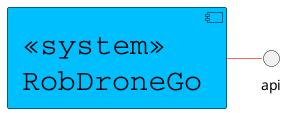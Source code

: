 
@startuml




skinparam component {
    FontSize 30
    BackgroundColor<<Apache>> LightCoral
    BorderColor<<Apache>> #FF6655
    FontName Courier
    BorderColor black
    BackgroundColor DeepSkyBlue
    ArrowFontName Impact
    ArrowColor #FF6655
    ArrowFontColor #777777

}

interface api
component [<<system>>\nRobDroneGo] as comp


comp - api





@enduml



@enduml
